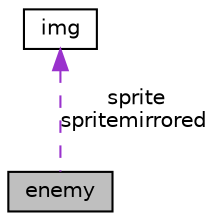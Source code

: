 digraph "enemy"
{
 // LATEX_PDF_SIZE
  edge [fontname="Helvetica",fontsize="10",labelfontname="Helvetica",labelfontsize="10"];
  node [fontname="Helvetica",fontsize="10",shape=record];
  Node1 [label="enemy",height=0.2,width=0.4,color="black", fillcolor="grey75", style="filled", fontcolor="black",tooltip=" "];
  Node2 -> Node1 [dir="back",color="darkorchid3",fontsize="10",style="dashed",label=" sprite\nspritemirrored" ,fontname="Helvetica"];
  Node2 [label="img",height=0.2,width=0.4,color="black", fillcolor="white", style="filled",URL="$structimg.html",tooltip=" "];
}
